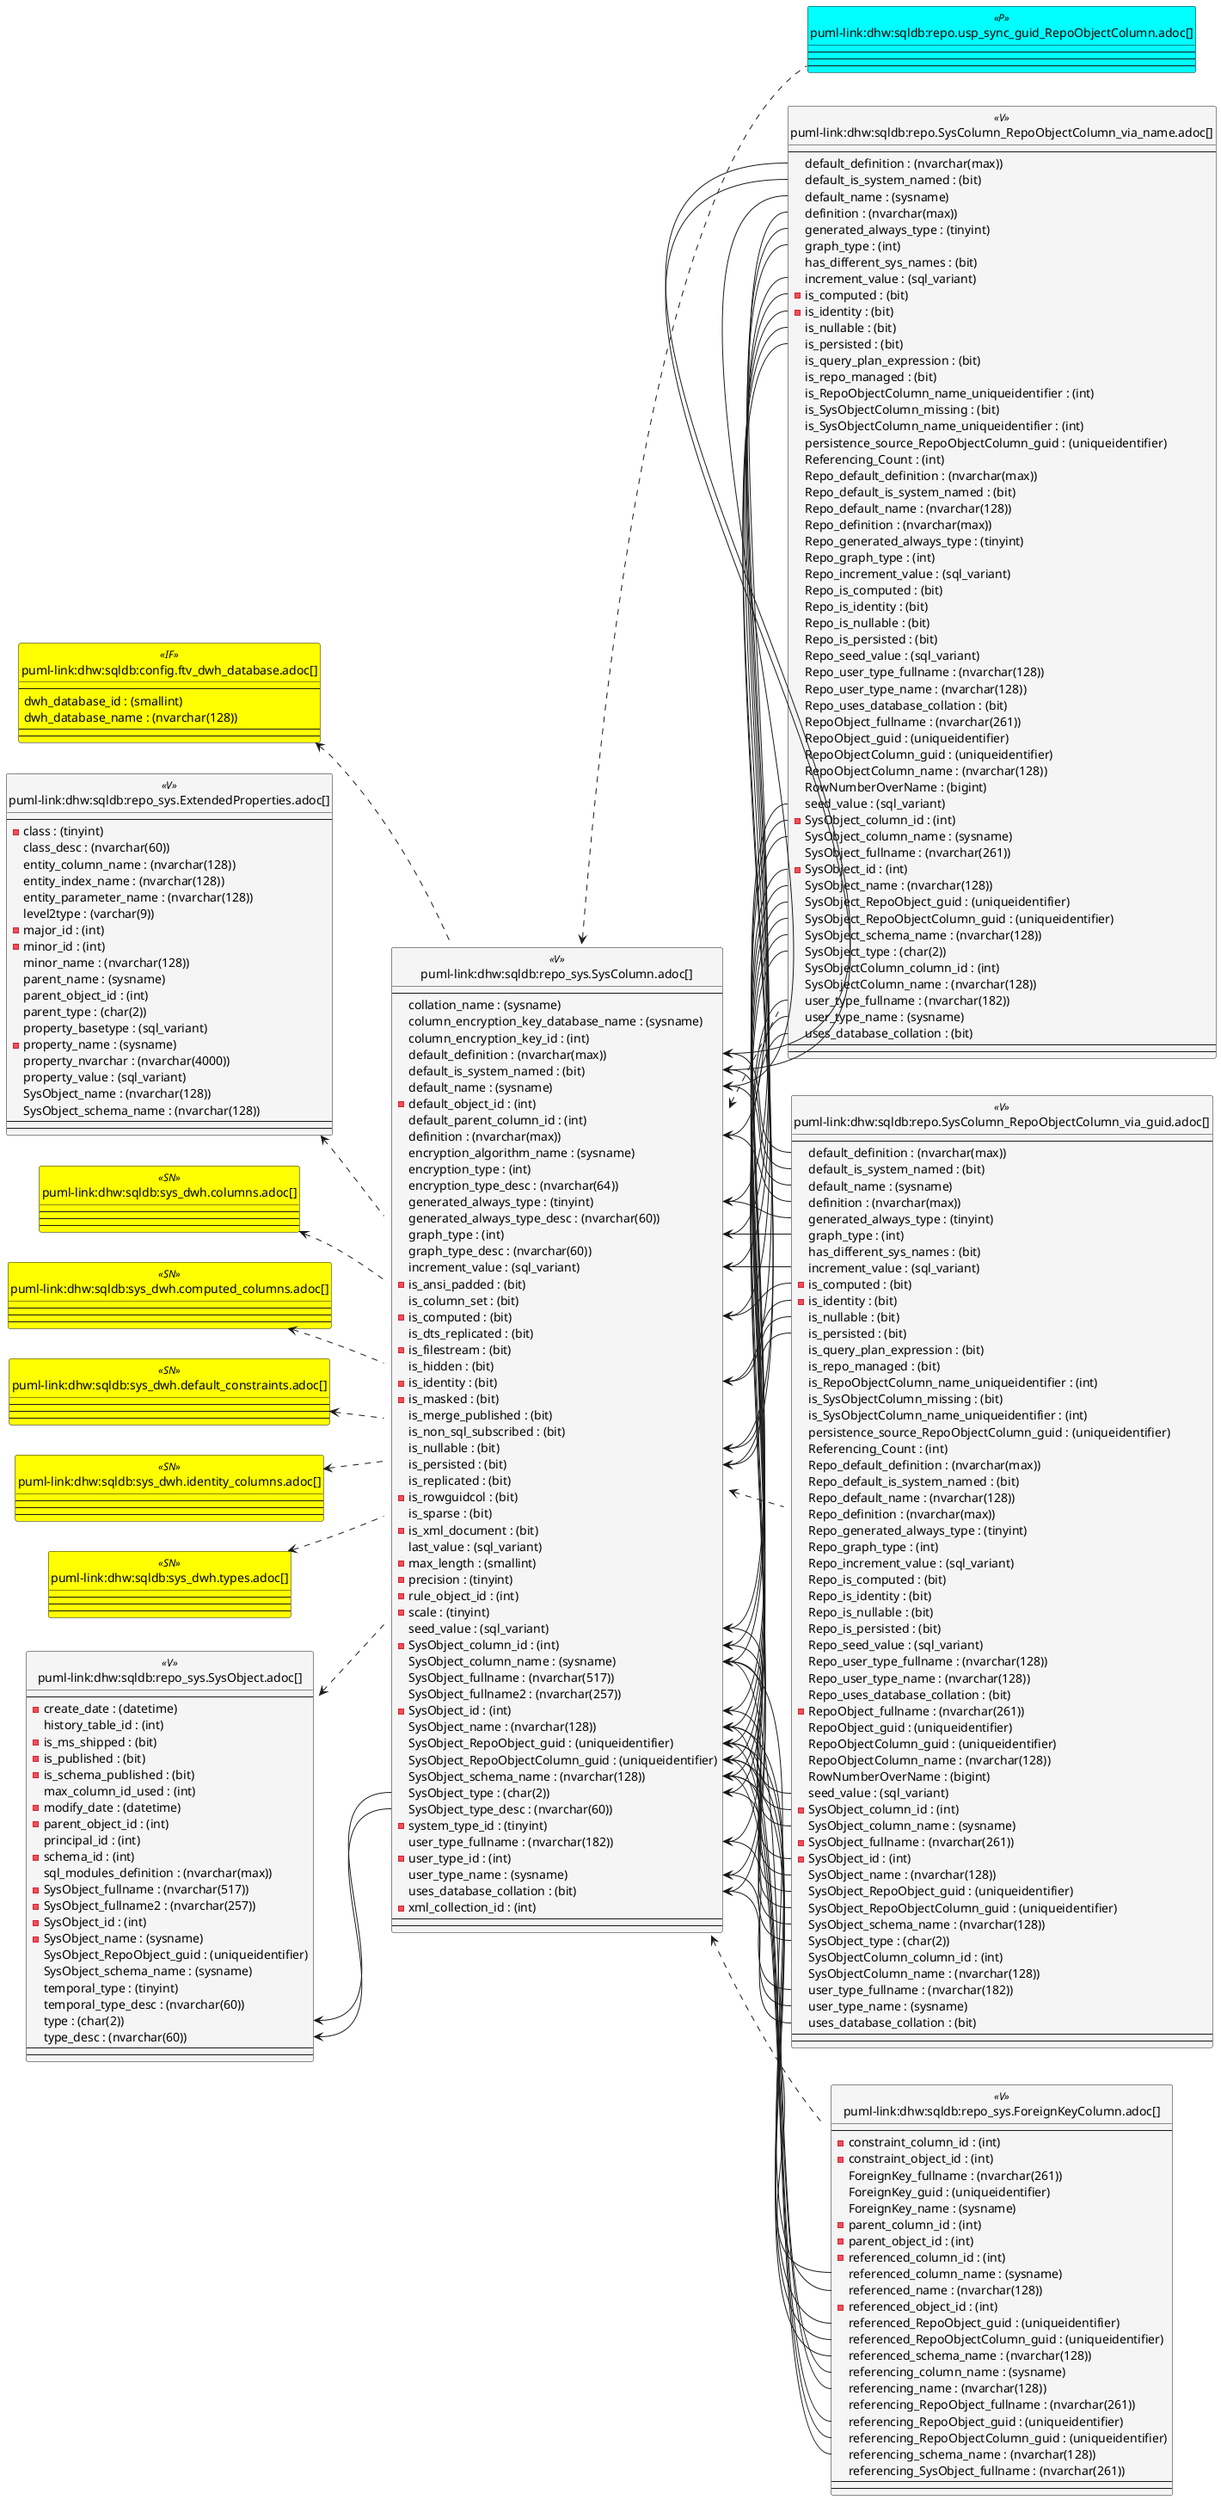 @startuml
left to right direction
'top to bottom direction
hide circle
'avoide "." issues:
set namespaceSeparator none


skinparam class {
  BackgroundColor White
  BackgroundColor<<FN>> Yellow
  BackgroundColor<<FS>> Yellow
  BackgroundColor<<FT>> LightGray
  BackgroundColor<<IF>> Yellow
  BackgroundColor<<IS>> Yellow
  BackgroundColor<<P>> Aqua
  BackgroundColor<<PC>> Aqua
  BackgroundColor<<SN>> Yellow
  BackgroundColor<<SO>> SlateBlue
  BackgroundColor<<TF>> LightGray
  BackgroundColor<<TR>> Tomato
  BackgroundColor<<U>> White
  BackgroundColor<<V>> WhiteSmoke
  BackgroundColor<<X>> Aqua
  BackgroundColor<<external>> AliceBlue
}


entity "puml-link:dhw:sqldb:config.ftv_dwh_database.adoc[]" as config.ftv_dwh_database << IF >> {
  --
  dwh_database_id : (smallint)
  dwh_database_name : (nvarchar(128))
  --
  --
}

entity "puml-link:dhw:sqldb:repo.SysColumn_RepoObjectColumn_via_guid.adoc[]" as repo.SysColumn_RepoObjectColumn_via_guid << V >> {
  --
  default_definition : (nvarchar(max))
  default_is_system_named : (bit)
  default_name : (sysname)
  definition : (nvarchar(max))
  generated_always_type : (tinyint)
  graph_type : (int)
  has_different_sys_names : (bit)
  increment_value : (sql_variant)
  - is_computed : (bit)
  - is_identity : (bit)
  is_nullable : (bit)
  is_persisted : (bit)
  is_query_plan_expression : (bit)
  is_repo_managed : (bit)
  is_RepoObjectColumn_name_uniqueidentifier : (int)
  is_SysObjectColumn_missing : (bit)
  is_SysObjectColumn_name_uniqueidentifier : (int)
  persistence_source_RepoObjectColumn_guid : (uniqueidentifier)
  Referencing_Count : (int)
  Repo_default_definition : (nvarchar(max))
  Repo_default_is_system_named : (bit)
  Repo_default_name : (nvarchar(128))
  Repo_definition : (nvarchar(max))
  Repo_generated_always_type : (tinyint)
  Repo_graph_type : (int)
  Repo_increment_value : (sql_variant)
  Repo_is_computed : (bit)
  Repo_is_identity : (bit)
  Repo_is_nullable : (bit)
  Repo_is_persisted : (bit)
  Repo_seed_value : (sql_variant)
  Repo_user_type_fullname : (nvarchar(128))
  Repo_user_type_name : (nvarchar(128))
  Repo_uses_database_collation : (bit)
  - RepoObject_fullname : (nvarchar(261))
  RepoObject_guid : (uniqueidentifier)
  RepoObjectColumn_guid : (uniqueidentifier)
  RepoObjectColumn_name : (nvarchar(128))
  RowNumberOverName : (bigint)
  seed_value : (sql_variant)
  - SysObject_column_id : (int)
  SysObject_column_name : (sysname)
  - SysObject_fullname : (nvarchar(261))
  - SysObject_id : (int)
  SysObject_name : (nvarchar(128))
  SysObject_RepoObject_guid : (uniqueidentifier)
  SysObject_RepoObjectColumn_guid : (uniqueidentifier)
  SysObject_schema_name : (nvarchar(128))
  SysObject_type : (char(2))
  SysObjectColumn_column_id : (int)
  SysObjectColumn_name : (nvarchar(128))
  user_type_fullname : (nvarchar(182))
  user_type_name : (sysname)
  uses_database_collation : (bit)
  --
  --
}

entity "puml-link:dhw:sqldb:repo.SysColumn_RepoObjectColumn_via_name.adoc[]" as repo.SysColumn_RepoObjectColumn_via_name << V >> {
  --
  default_definition : (nvarchar(max))
  default_is_system_named : (bit)
  default_name : (sysname)
  definition : (nvarchar(max))
  generated_always_type : (tinyint)
  graph_type : (int)
  has_different_sys_names : (bit)
  increment_value : (sql_variant)
  - is_computed : (bit)
  - is_identity : (bit)
  is_nullable : (bit)
  is_persisted : (bit)
  is_query_plan_expression : (bit)
  is_repo_managed : (bit)
  is_RepoObjectColumn_name_uniqueidentifier : (int)
  is_SysObjectColumn_missing : (bit)
  is_SysObjectColumn_name_uniqueidentifier : (int)
  persistence_source_RepoObjectColumn_guid : (uniqueidentifier)
  Referencing_Count : (int)
  Repo_default_definition : (nvarchar(max))
  Repo_default_is_system_named : (bit)
  Repo_default_name : (nvarchar(128))
  Repo_definition : (nvarchar(max))
  Repo_generated_always_type : (tinyint)
  Repo_graph_type : (int)
  Repo_increment_value : (sql_variant)
  Repo_is_computed : (bit)
  Repo_is_identity : (bit)
  Repo_is_nullable : (bit)
  Repo_is_persisted : (bit)
  Repo_seed_value : (sql_variant)
  Repo_user_type_fullname : (nvarchar(128))
  Repo_user_type_name : (nvarchar(128))
  Repo_uses_database_collation : (bit)
  RepoObject_fullname : (nvarchar(261))
  RepoObject_guid : (uniqueidentifier)
  RepoObjectColumn_guid : (uniqueidentifier)
  RepoObjectColumn_name : (nvarchar(128))
  RowNumberOverName : (bigint)
  seed_value : (sql_variant)
  - SysObject_column_id : (int)
  SysObject_column_name : (sysname)
  SysObject_fullname : (nvarchar(261))
  - SysObject_id : (int)
  SysObject_name : (nvarchar(128))
  SysObject_RepoObject_guid : (uniqueidentifier)
  SysObject_RepoObjectColumn_guid : (uniqueidentifier)
  SysObject_schema_name : (nvarchar(128))
  SysObject_type : (char(2))
  SysObjectColumn_column_id : (int)
  SysObjectColumn_name : (nvarchar(128))
  user_type_fullname : (nvarchar(182))
  user_type_name : (sysname)
  uses_database_collation : (bit)
  --
  --
}

entity "puml-link:dhw:sqldb:repo.usp_sync_guid_RepoObjectColumn.adoc[]" as repo.usp_sync_guid_RepoObjectColumn << P >> {
  --
  --
  --
}

entity "puml-link:dhw:sqldb:repo_sys.ExtendedProperties.adoc[]" as repo_sys.ExtendedProperties << V >> {
  --
  - class : (tinyint)
  class_desc : (nvarchar(60))
  entity_column_name : (nvarchar(128))
  entity_index_name : (nvarchar(128))
  entity_parameter_name : (nvarchar(128))
  level2type : (varchar(9))
  - major_id : (int)
  - minor_id : (int)
  minor_name : (nvarchar(128))
  parent_name : (sysname)
  parent_object_id : (int)
  parent_type : (char(2))
  property_basetype : (sql_variant)
  - property_name : (sysname)
  property_nvarchar : (nvarchar(4000))
  property_value : (sql_variant)
  SysObject_name : (nvarchar(128))
  SysObject_schema_name : (nvarchar(128))
  --
  --
}

entity "puml-link:dhw:sqldb:repo_sys.ForeignKeyColumn.adoc[]" as repo_sys.ForeignKeyColumn << V >> {
  --
  - constraint_column_id : (int)
  - constraint_object_id : (int)
  ForeignKey_fullname : (nvarchar(261))
  ForeignKey_guid : (uniqueidentifier)
  ForeignKey_name : (sysname)
  - parent_column_id : (int)
  - parent_object_id : (int)
  - referenced_column_id : (int)
  referenced_column_name : (sysname)
  referenced_name : (nvarchar(128))
  - referenced_object_id : (int)
  referenced_RepoObject_guid : (uniqueidentifier)
  referenced_RepoObjectColumn_guid : (uniqueidentifier)
  referenced_schema_name : (nvarchar(128))
  referencing_column_name : (sysname)
  referencing_name : (nvarchar(128))
  referencing_RepoObject_fullname : (nvarchar(261))
  referencing_RepoObject_guid : (uniqueidentifier)
  referencing_RepoObjectColumn_guid : (uniqueidentifier)
  referencing_schema_name : (nvarchar(128))
  referencing_SysObject_fullname : (nvarchar(261))
  --
  --
}

entity "puml-link:dhw:sqldb:repo_sys.SysColumn.adoc[]" as repo_sys.SysColumn << V >> {
  --
  collation_name : (sysname)
  column_encryption_key_database_name : (sysname)
  column_encryption_key_id : (int)
  default_definition : (nvarchar(max))
  default_is_system_named : (bit)
  default_name : (sysname)
  - default_object_id : (int)
  default_parent_column_id : (int)
  definition : (nvarchar(max))
  encryption_algorithm_name : (sysname)
  encryption_type : (int)
  encryption_type_desc : (nvarchar(64))
  generated_always_type : (tinyint)
  generated_always_type_desc : (nvarchar(60))
  graph_type : (int)
  graph_type_desc : (nvarchar(60))
  increment_value : (sql_variant)
  - is_ansi_padded : (bit)
  is_column_set : (bit)
  - is_computed : (bit)
  is_dts_replicated : (bit)
  - is_filestream : (bit)
  is_hidden : (bit)
  - is_identity : (bit)
  - is_masked : (bit)
  is_merge_published : (bit)
  is_non_sql_subscribed : (bit)
  is_nullable : (bit)
  is_persisted : (bit)
  is_replicated : (bit)
  - is_rowguidcol : (bit)
  is_sparse : (bit)
  - is_xml_document : (bit)
  last_value : (sql_variant)
  - max_length : (smallint)
  - precision : (tinyint)
  - rule_object_id : (int)
  - scale : (tinyint)
  seed_value : (sql_variant)
  - SysObject_column_id : (int)
  SysObject_column_name : (sysname)
  SysObject_fullname : (nvarchar(517))
  SysObject_fullname2 : (nvarchar(257))
  - SysObject_id : (int)
  SysObject_name : (nvarchar(128))
  SysObject_RepoObject_guid : (uniqueidentifier)
  SysObject_RepoObjectColumn_guid : (uniqueidentifier)
  SysObject_schema_name : (nvarchar(128))
  SysObject_type : (char(2))
  SysObject_type_desc : (nvarchar(60))
  - system_type_id : (tinyint)
  user_type_fullname : (nvarchar(182))
  - user_type_id : (int)
  user_type_name : (sysname)
  uses_database_collation : (bit)
  - xml_collection_id : (int)
  --
  --
}

entity "puml-link:dhw:sqldb:repo_sys.SysObject.adoc[]" as repo_sys.SysObject << V >> {
  --
  - create_date : (datetime)
  history_table_id : (int)
  - is_ms_shipped : (bit)
  - is_published : (bit)
  - is_schema_published : (bit)
  max_column_id_used : (int)
  - modify_date : (datetime)
  - parent_object_id : (int)
  principal_id : (int)
  - schema_id : (int)
  sql_modules_definition : (nvarchar(max))
  - SysObject_fullname : (nvarchar(517))
  - SysObject_fullname2 : (nvarchar(257))
  - SysObject_id : (int)
  - SysObject_name : (sysname)
  SysObject_RepoObject_guid : (uniqueidentifier)
  SysObject_schema_name : (sysname)
  temporal_type : (tinyint)
  temporal_type_desc : (nvarchar(60))
  type : (char(2))
  type_desc : (nvarchar(60))
  --
  --
}

entity "puml-link:dhw:sqldb:sys_dwh.columns.adoc[]" as sys_dwh.columns << SN >> {
  --
  --
  --
}

entity "puml-link:dhw:sqldb:sys_dwh.computed_columns.adoc[]" as sys_dwh.computed_columns << SN >> {
  --
  --
  --
}

entity "puml-link:dhw:sqldb:sys_dwh.default_constraints.adoc[]" as sys_dwh.default_constraints << SN >> {
  --
  --
  --
}

entity "puml-link:dhw:sqldb:sys_dwh.identity_columns.adoc[]" as sys_dwh.identity_columns << SN >> {
  --
  --
  --
}

entity "puml-link:dhw:sqldb:sys_dwh.types.adoc[]" as sys_dwh.types << SN >> {
  --
  --
  --
}

config.ftv_dwh_database <.. repo_sys.SysColumn
repo_sys.ExtendedProperties <.. repo_sys.SysColumn
repo_sys.SysColumn <.. repo.SysColumn_RepoObjectColumn_via_guid
repo_sys.SysColumn <.. repo.SysColumn_RepoObjectColumn_via_name
repo_sys.SysColumn <.. repo.usp_sync_guid_RepoObjectColumn
repo_sys.SysColumn <.. repo_sys.ForeignKeyColumn
repo_sys.SysObject <.. repo_sys.SysColumn
sys_dwh.columns <.. repo_sys.SysColumn
sys_dwh.computed_columns <.. repo_sys.SysColumn
sys_dwh.default_constraints <.. repo_sys.SysColumn
sys_dwh.identity_columns <.. repo_sys.SysColumn
sys_dwh.types <.. repo_sys.SysColumn
"repo_sys.SysColumn::default_definition" <-- "repo.SysColumn_RepoObjectColumn_via_guid::default_definition"
"repo_sys.SysColumn::default_definition" <-- "repo.SysColumn_RepoObjectColumn_via_name::default_definition"
"repo_sys.SysColumn::default_is_system_named" <-- "repo.SysColumn_RepoObjectColumn_via_guid::default_is_system_named"
"repo_sys.SysColumn::default_is_system_named" <-- "repo.SysColumn_RepoObjectColumn_via_name::default_is_system_named"
"repo_sys.SysColumn::default_name" <-- "repo.SysColumn_RepoObjectColumn_via_guid::default_name"
"repo_sys.SysColumn::default_name" <-- "repo.SysColumn_RepoObjectColumn_via_name::default_name"
"repo_sys.SysColumn::definition" <-- "repo.SysColumn_RepoObjectColumn_via_guid::definition"
"repo_sys.SysColumn::definition" <-- "repo.SysColumn_RepoObjectColumn_via_name::definition"
"repo_sys.SysColumn::generated_always_type" <-- "repo.SysColumn_RepoObjectColumn_via_guid::generated_always_type"
"repo_sys.SysColumn::generated_always_type" <-- "repo.SysColumn_RepoObjectColumn_via_name::generated_always_type"
"repo_sys.SysColumn::graph_type" <-- "repo.SysColumn_RepoObjectColumn_via_guid::graph_type"
"repo_sys.SysColumn::graph_type" <-- "repo.SysColumn_RepoObjectColumn_via_name::graph_type"
"repo_sys.SysColumn::increment_value" <-- "repo.SysColumn_RepoObjectColumn_via_guid::increment_value"
"repo_sys.SysColumn::increment_value" <-- "repo.SysColumn_RepoObjectColumn_via_name::increment_value"
"repo_sys.SysColumn::is_computed" <-- "repo.SysColumn_RepoObjectColumn_via_guid::is_computed"
"repo_sys.SysColumn::is_computed" <-- "repo.SysColumn_RepoObjectColumn_via_name::is_computed"
"repo_sys.SysColumn::is_identity" <-- "repo.SysColumn_RepoObjectColumn_via_guid::is_identity"
"repo_sys.SysColumn::is_identity" <-- "repo.SysColumn_RepoObjectColumn_via_name::is_identity"
"repo_sys.SysColumn::is_nullable" <-- "repo.SysColumn_RepoObjectColumn_via_guid::is_nullable"
"repo_sys.SysColumn::is_nullable" <-- "repo.SysColumn_RepoObjectColumn_via_name::is_nullable"
"repo_sys.SysColumn::is_persisted" <-- "repo.SysColumn_RepoObjectColumn_via_guid::is_persisted"
"repo_sys.SysColumn::is_persisted" <-- "repo.SysColumn_RepoObjectColumn_via_name::is_persisted"
"repo_sys.SysColumn::seed_value" <-- "repo.SysColumn_RepoObjectColumn_via_guid::seed_value"
"repo_sys.SysColumn::seed_value" <-- "repo.SysColumn_RepoObjectColumn_via_name::seed_value"
"repo_sys.SysColumn::SysObject_column_id" <-- "repo.SysColumn_RepoObjectColumn_via_guid::SysObject_column_id"
"repo_sys.SysColumn::SysObject_column_id" <-- "repo.SysColumn_RepoObjectColumn_via_name::SysObject_column_id"
"repo_sys.SysColumn::SysObject_column_name" <-- "repo.SysColumn_RepoObjectColumn_via_guid::SysObject_column_name"
"repo_sys.SysColumn::SysObject_column_name" <-- "repo.SysColumn_RepoObjectColumn_via_name::SysObject_column_name"
"repo_sys.SysColumn::SysObject_column_name" <-- "repo_sys.ForeignKeyColumn::referencing_column_name"
"repo_sys.SysColumn::SysObject_column_name" <-- "repo_sys.ForeignKeyColumn::referenced_column_name"
"repo_sys.SysColumn::SysObject_id" <-- "repo.SysColumn_RepoObjectColumn_via_guid::SysObject_id"
"repo_sys.SysColumn::SysObject_id" <-- "repo.SysColumn_RepoObjectColumn_via_name::SysObject_id"
"repo_sys.SysColumn::SysObject_name" <-- "repo.SysColumn_RepoObjectColumn_via_guid::SysObject_name"
"repo_sys.SysColumn::SysObject_name" <-- "repo.SysColumn_RepoObjectColumn_via_name::SysObject_name"
"repo_sys.SysColumn::SysObject_name" <-- "repo_sys.ForeignKeyColumn::referencing_name"
"repo_sys.SysColumn::SysObject_name" <-- "repo_sys.ForeignKeyColumn::referenced_name"
"repo_sys.SysColumn::SysObject_RepoObject_guid" <-- "repo.SysColumn_RepoObjectColumn_via_guid::SysObject_RepoObject_guid"
"repo_sys.SysColumn::SysObject_RepoObject_guid" <-- "repo.SysColumn_RepoObjectColumn_via_name::SysObject_RepoObject_guid"
"repo_sys.SysColumn::SysObject_RepoObject_guid" <-- "repo_sys.ForeignKeyColumn::referencing_RepoObject_guid"
"repo_sys.SysColumn::SysObject_RepoObject_guid" <-- "repo_sys.ForeignKeyColumn::referenced_RepoObject_guid"
"repo_sys.SysColumn::SysObject_RepoObjectColumn_guid" <-- "repo.SysColumn_RepoObjectColumn_via_guid::SysObject_RepoObjectColumn_guid"
"repo_sys.SysColumn::SysObject_RepoObjectColumn_guid" <-- "repo.SysColumn_RepoObjectColumn_via_name::SysObject_RepoObjectColumn_guid"
"repo_sys.SysColumn::SysObject_RepoObjectColumn_guid" <-- "repo_sys.ForeignKeyColumn::referencing_RepoObjectColumn_guid"
"repo_sys.SysColumn::SysObject_RepoObjectColumn_guid" <-- "repo_sys.ForeignKeyColumn::referenced_RepoObjectColumn_guid"
"repo_sys.SysColumn::SysObject_schema_name" <-- "repo.SysColumn_RepoObjectColumn_via_guid::SysObject_schema_name"
"repo_sys.SysColumn::SysObject_schema_name" <-- "repo.SysColumn_RepoObjectColumn_via_name::SysObject_schema_name"
"repo_sys.SysColumn::SysObject_schema_name" <-- "repo_sys.ForeignKeyColumn::referencing_schema_name"
"repo_sys.SysColumn::SysObject_schema_name" <-- "repo_sys.ForeignKeyColumn::referenced_schema_name"
"repo_sys.SysColumn::SysObject_type" <-- "repo.SysColumn_RepoObjectColumn_via_guid::SysObject_type"
"repo_sys.SysColumn::SysObject_type" <-- "repo.SysColumn_RepoObjectColumn_via_name::SysObject_type"
"repo_sys.SysColumn::user_type_fullname" <-- "repo.SysColumn_RepoObjectColumn_via_guid::user_type_fullname"
"repo_sys.SysColumn::user_type_fullname" <-- "repo.SysColumn_RepoObjectColumn_via_name::user_type_fullname"
"repo_sys.SysColumn::user_type_name" <-- "repo.SysColumn_RepoObjectColumn_via_guid::user_type_name"
"repo_sys.SysColumn::user_type_name" <-- "repo.SysColumn_RepoObjectColumn_via_name::user_type_name"
"repo_sys.SysColumn::uses_database_collation" <-- "repo.SysColumn_RepoObjectColumn_via_guid::uses_database_collation"
"repo_sys.SysColumn::uses_database_collation" <-- "repo.SysColumn_RepoObjectColumn_via_name::uses_database_collation"
"repo_sys.SysObject::type" <-- "repo_sys.SysColumn::SysObject_type"
"repo_sys.SysObject::type_desc" <-- "repo_sys.SysColumn::SysObject_type_desc"
@enduml

